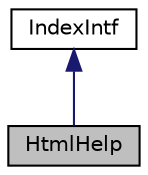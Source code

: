 digraph "HtmlHelp"
{
 // INTERACTIVE_SVG=YES
 // LATEX_PDF_SIZE
  edge [fontname="Helvetica",fontsize="10",labelfontname="Helvetica",labelfontsize="10"];
  node [fontname="Helvetica",fontsize="10",shape=record];
  Node1 [label="HtmlHelp",height=0.2,width=0.4,color="black", fillcolor="grey75", style="filled", fontcolor="black",tooltip="A class that generated the HTML Help specific files."];
  Node2 -> Node1 [dir="back",color="midnightblue",fontsize="10",style="solid",fontname="Helvetica"];
  Node2 [label="IndexIntf",height=0.2,width=0.4,color="black", fillcolor="white", style="filled",URL="$d9/dd5/class_index_intf.html",tooltip="Abstract interface for index generators."];
}
